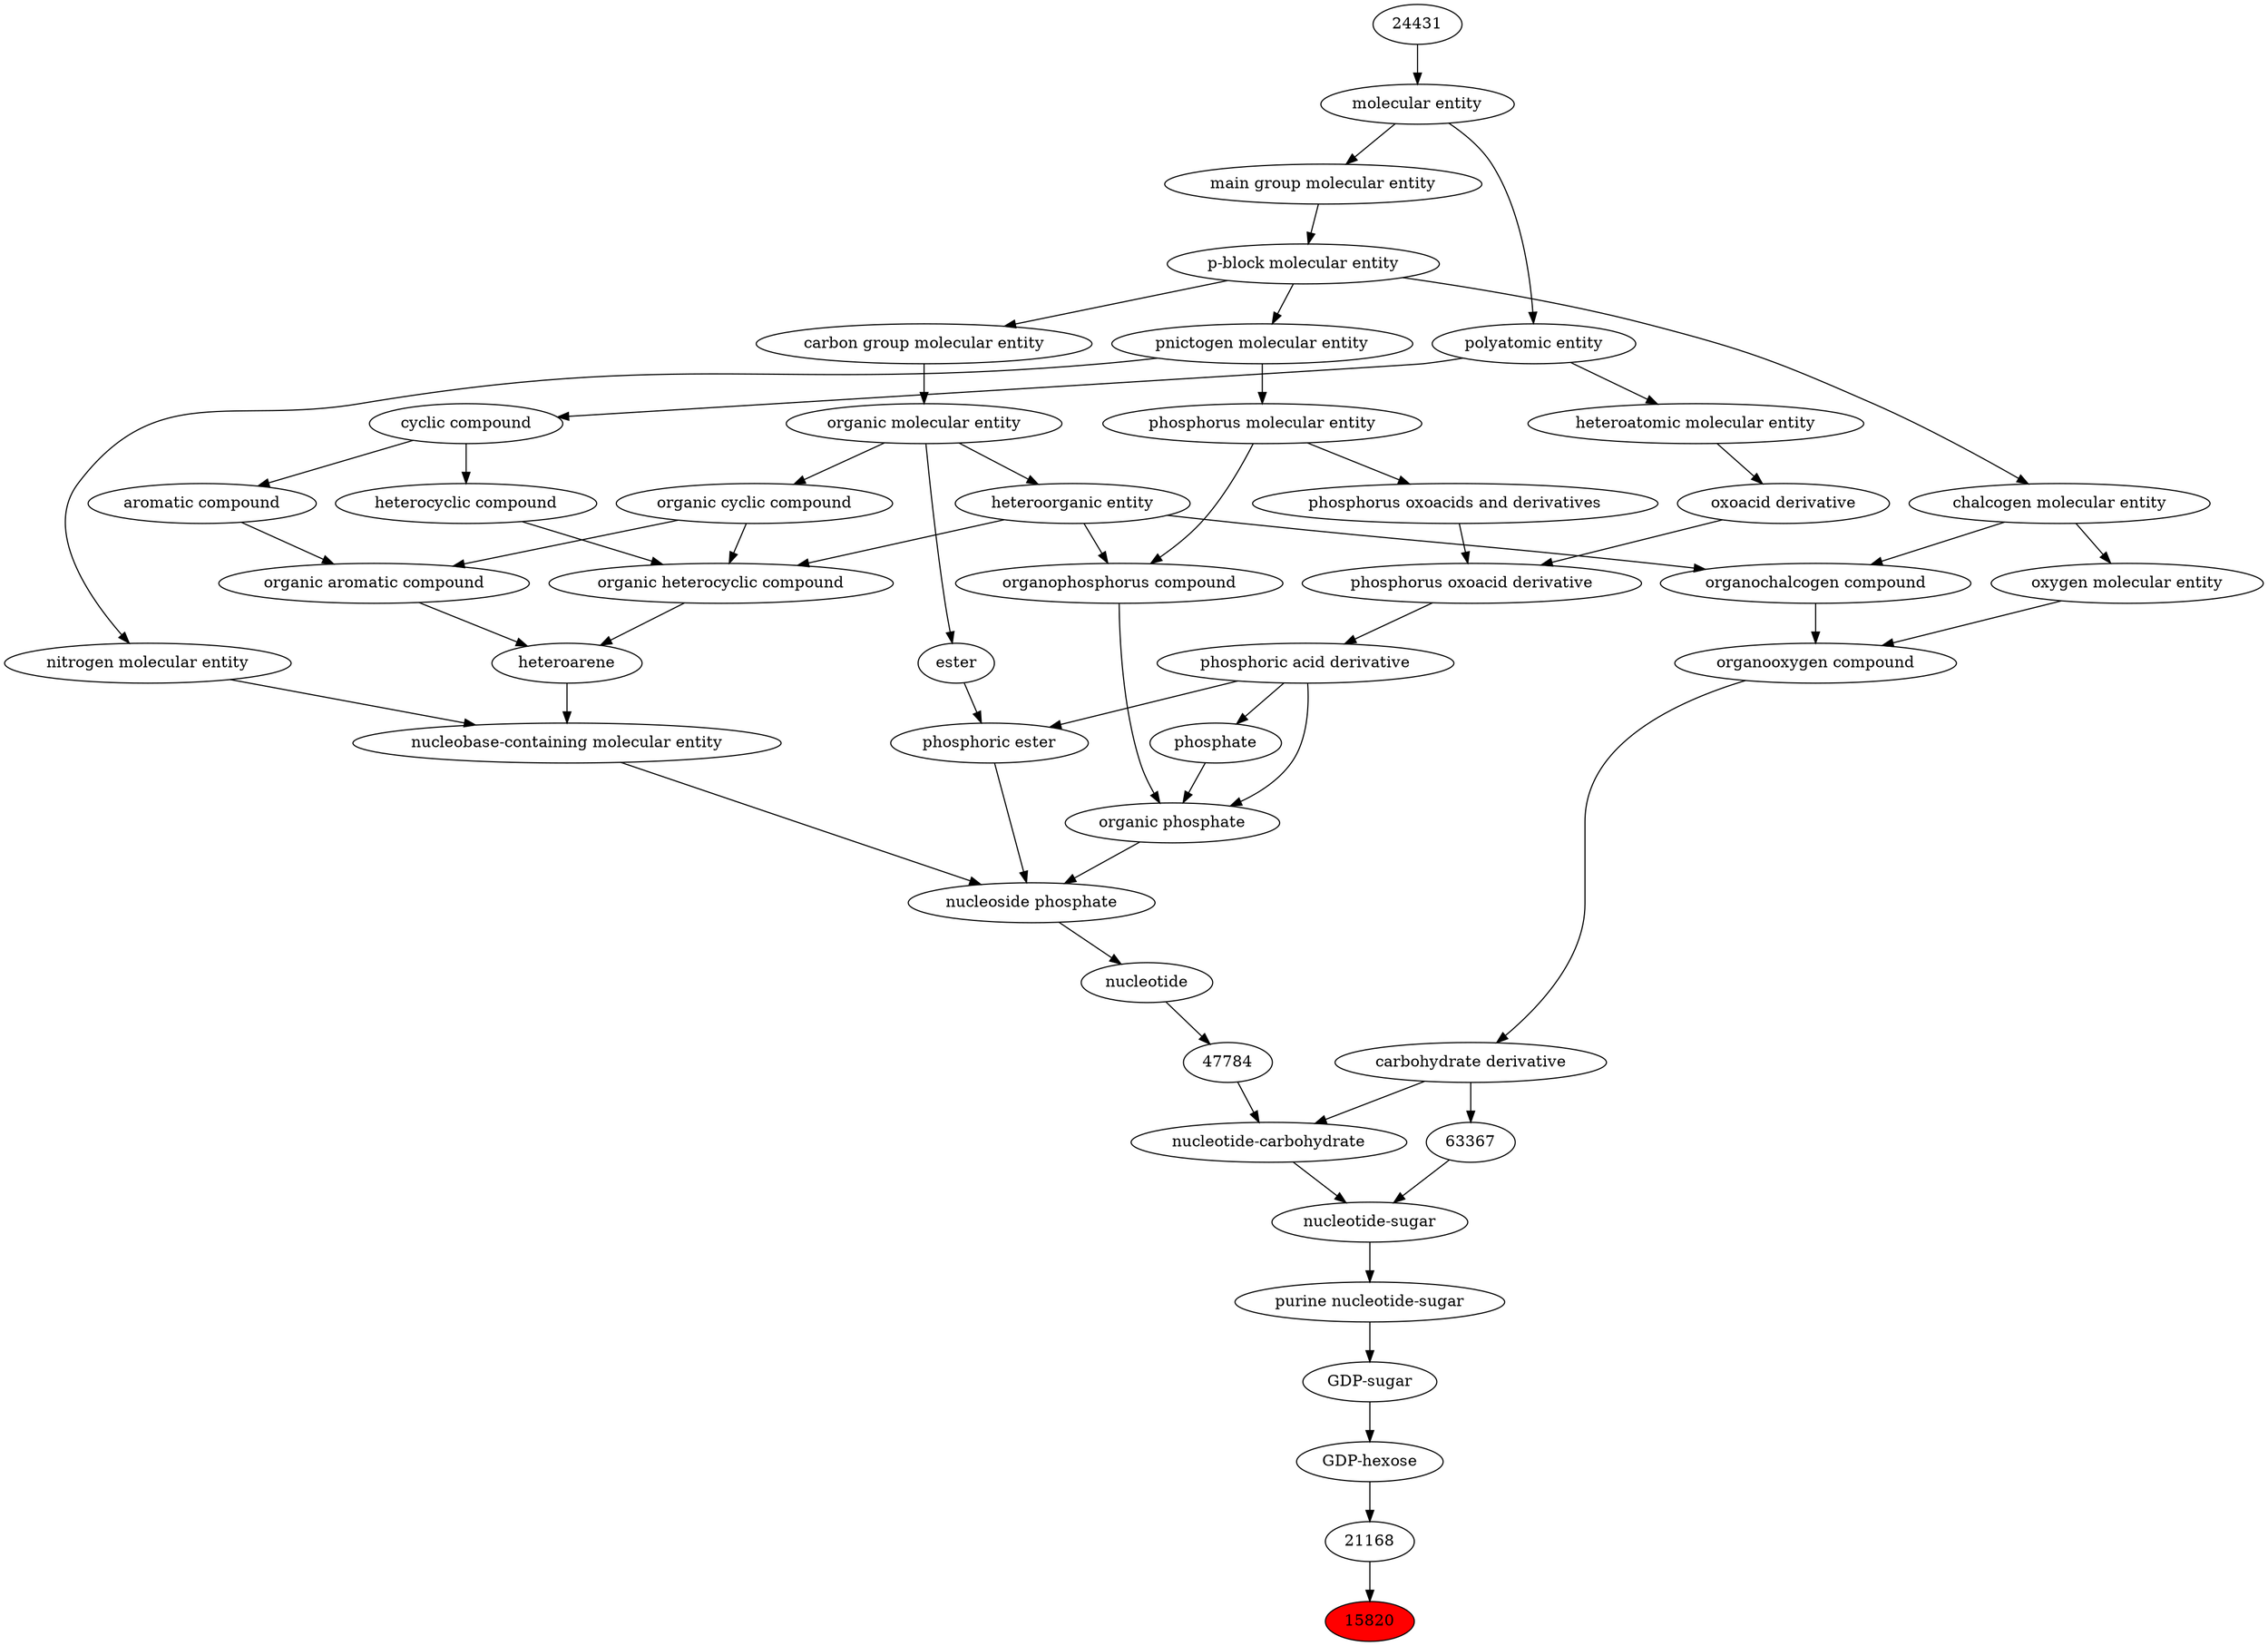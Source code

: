 digraph tree{ 
15820 [label="15820" fillcolor=red style=filled]
21168 -> 15820
21168 [label="21168"]
21167 -> 21168
21167 [label="GDP-hexose"]
21169 -> 21167
21169 [label="GDP-sugar"]
64711 -> 21169
64711 [label="purine nucleotide-sugar"]
25609 -> 64711
25609 [label="nucleotide-sugar"]
35241 -> 25609
63367 -> 25609
35241 [label="nucleotide-carbohydrate"]
47784 -> 35241
63299 -> 35241
63367 [label="63367"]
63299 -> 63367
47784 [label="47784"]
36976 -> 47784
63299 [label="carbohydrate derivative"]
36963 -> 63299
36976 [label="nucleotide"]
25608 -> 36976
36963 [label="organooxygen compound"]
36962 -> 36963
25806 -> 36963
25608 [label="nucleoside phosphate"]
25703 -> 25608
37734 -> 25608
61120 -> 25608
36962 [label="organochalcogen compound"]
33285 -> 36962
33304 -> 36962
25806 [label="oxygen molecular entity"]
33304 -> 25806
25703 [label="organic phosphate"]
26079 -> 25703
25710 -> 25703
26020 -> 25703
37734 [label="phosphoric ester"]
26079 -> 37734
35701 -> 37734
61120 [label="nucleobase-containing molecular entity"]
33833 -> 61120
51143 -> 61120
33285 [label="heteroorganic entity"]
50860 -> 33285
33304 [label="chalcogen molecular entity"]
33675 -> 33304
26079 [label="phosphoric acid derivative"]
36359 -> 26079
25710 [label="organophosphorus compound"]
33285 -> 25710
26082 -> 25710
26020 [label="phosphate"]
26079 -> 26020
35701 [label="ester"]
50860 -> 35701
33833 [label="heteroarene"]
33659 -> 33833
24532 -> 33833
51143 [label="nitrogen molecular entity"]
33302 -> 51143
50860 [label="organic molecular entity"]
33582 -> 50860
33675 [label="p-block molecular entity"]
33579 -> 33675
36359 [label="phosphorus oxoacid derivative"]
33241 -> 36359
36360 -> 36359
26082 [label="phosphorus molecular entity"]
33302 -> 26082
33659 [label="organic aromatic compound"]
33832 -> 33659
33655 -> 33659
24532 [label="organic heterocyclic compound"]
33285 -> 24532
33832 -> 24532
5686 -> 24532
33302 [label="pnictogen molecular entity"]
33675 -> 33302
33582 [label="carbon group molecular entity"]
33675 -> 33582
33579 [label="main group molecular entity"]
23367 -> 33579
33241 [label="oxoacid derivative"]
37577 -> 33241
36360 [label="phosphorus oxoacids and derivatives"]
26082 -> 36360
33832 [label="organic cyclic compound"]
50860 -> 33832
33655 [label="aromatic compound"]
33595 -> 33655
5686 [label="heterocyclic compound"]
33595 -> 5686
23367 [label="molecular entity"]
24431 -> 23367
37577 [label="heteroatomic molecular entity"]
36357 -> 37577
33595 [label="cyclic compound"]
36357 -> 33595
24431 [label="24431"]
36357 [label="polyatomic entity"]
23367 -> 36357
}